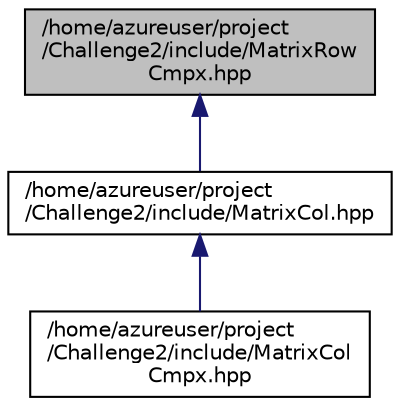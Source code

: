 digraph "/home/azureuser/project/Challenge2/include/MatrixRowCmpx.hpp"
{
 // LATEX_PDF_SIZE
  edge [fontname="Helvetica",fontsize="10",labelfontname="Helvetica",labelfontsize="10"];
  node [fontname="Helvetica",fontsize="10",shape=record];
  Node1 [label="/home/azureuser/project\l/Challenge2/include/MatrixRow\lCmpx.hpp",height=0.2,width=0.4,color="black", fillcolor="grey75", style="filled", fontcolor="black",tooltip="Contains the specialization of Matrix for a row-major matrix, containing complex numbers."];
  Node1 -> Node2 [dir="back",color="midnightblue",fontsize="10",style="solid"];
  Node2 [label="/home/azureuser/project\l/Challenge2/include/MatrixCol.hpp",height=0.2,width=0.4,color="black", fillcolor="white", style="filled",URL="$MatrixCol_8hpp.html",tooltip="Contains the specialization of Matrix for a column-major matrix."];
  Node2 -> Node3 [dir="back",color="midnightblue",fontsize="10",style="solid"];
  Node3 [label="/home/azureuser/project\l/Challenge2/include/MatrixCol\lCmpx.hpp",height=0.2,width=0.4,color="black", fillcolor="white", style="filled",URL="$MatrixColCmpx_8hpp.html",tooltip="Contains the specialization of Matrix for a column-major matrix, containing complex numbers."];
}
